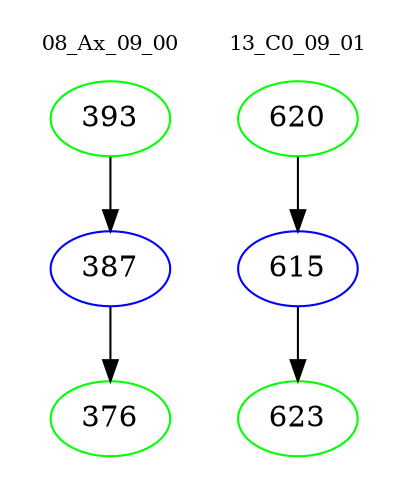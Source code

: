 digraph{
subgraph cluster_0 {
color = white
label = "08_Ax_09_00";
fontsize=10;
T0_393 [label="393", color="green"]
T0_393 -> T0_387 [color="black"]
T0_387 [label="387", color="blue"]
T0_387 -> T0_376 [color="black"]
T0_376 [label="376", color="green"]
}
subgraph cluster_1 {
color = white
label = "13_C0_09_01";
fontsize=10;
T1_620 [label="620", color="green"]
T1_620 -> T1_615 [color="black"]
T1_615 [label="615", color="blue"]
T1_615 -> T1_623 [color="black"]
T1_623 [label="623", color="green"]
}
}
